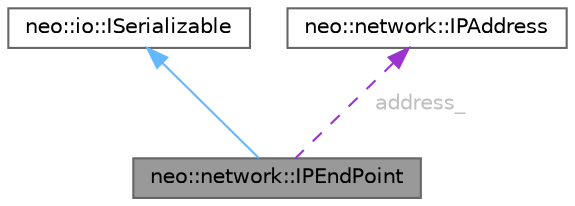 digraph "neo::network::IPEndPoint"
{
 // LATEX_PDF_SIZE
  bgcolor="transparent";
  edge [fontname=Helvetica,fontsize=10,labelfontname=Helvetica,labelfontsize=10];
  node [fontname=Helvetica,fontsize=10,shape=box,height=0.2,width=0.4];
  Node1 [id="Node000001",label="neo::network::IPEndPoint",height=0.2,width=0.4,color="gray40", fillcolor="grey60", style="filled", fontcolor="black",tooltip="Represents an IP endpoint (address and port)."];
  Node2 -> Node1 [id="edge3_Node000001_Node000002",dir="back",color="steelblue1",style="solid",tooltip=" "];
  Node2 [id="Node000002",label="neo::io::ISerializable",height=0.2,width=0.4,color="gray40", fillcolor="white", style="filled",URL="$classneo_1_1io_1_1_i_serializable.html",tooltip="Interface for objects that can be serialized/deserialized."];
  Node3 -> Node1 [id="edge4_Node000001_Node000003",dir="back",color="darkorchid3",style="dashed",tooltip=" ",label=<<TABLE CELLBORDER="0" BORDER="0"><TR><TD VALIGN="top" ALIGN="LEFT" CELLPADDING="1" CELLSPACING="0">address_</TD></TR>
</TABLE>> ,fontcolor="grey" ];
  Node3 [id="Node000003",label="neo::network::IPAddress",height=0.2,width=0.4,color="gray40", fillcolor="white", style="filled",URL="$classneo_1_1network_1_1_i_p_address.html",tooltip="Represents an IP address."];
}
